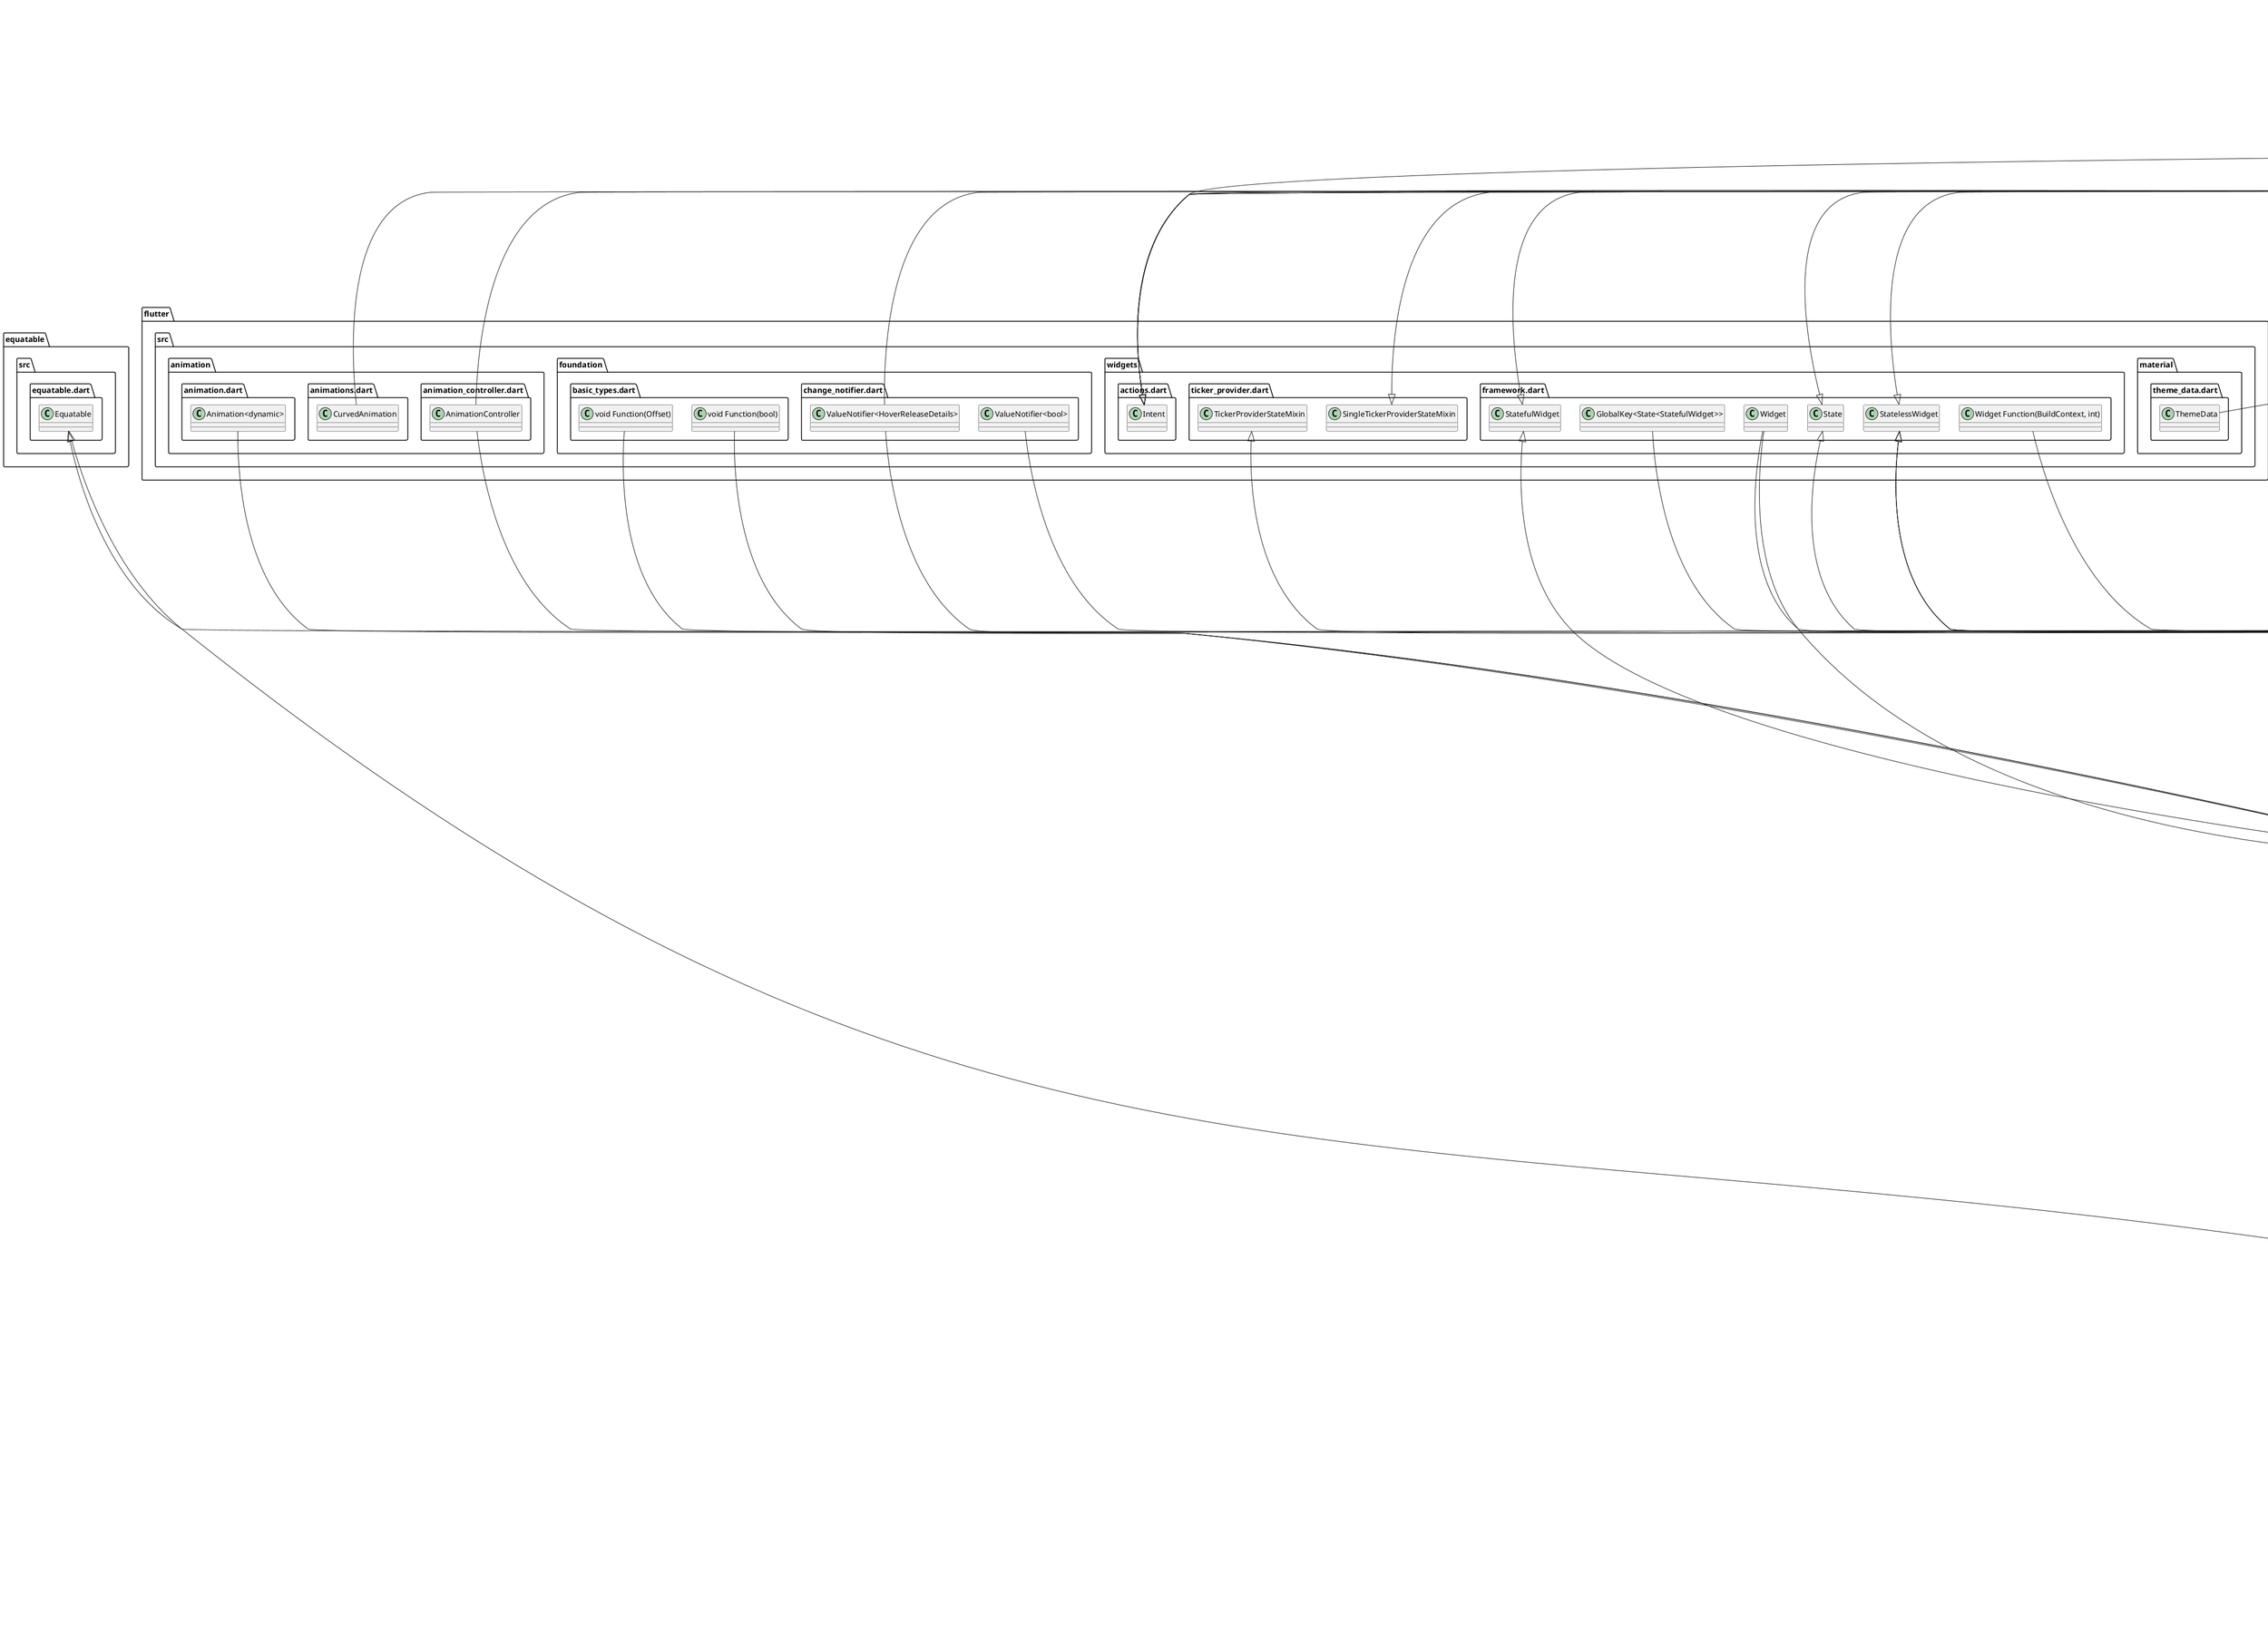@startuml
set namespaceSeparator ::

class "quards::main.dart::Quards" {
  +ThemeData data
  +Widget build()
}

"quards::main.dart::Quards" o-- "flutter::src::material::theme_data.dart::ThemeData"
"flutter::src::widgets::framework.dart::StatelessWidget" <|-- "quards::main.dart::Quards"

class "quards::main.dart::MainPage" {
  +_MainPageState createState()
}

"flutter::src::widgets::framework.dart::StatefulWidget" <|-- "quards::main.dart::MainPage"

class "quards::main.dart::HoverReleaseDetails" {
  +StandardCard card
  +Offset offset
  +Pile<SolitaireCard> acceptedPile
}

"quards::main.dart::HoverReleaseDetails" o-- "quards::models::deck.dart::StandardCard"
"quards::main.dart::HoverReleaseDetails" o-- "dart::ui::Offset"
"quards::main.dart::HoverReleaseDetails" o-- "quards::models::games::solitaire::pile.dart::Pile<SolitaireCard>"

class "quards::main.dart::_MainPageState" {
  +SolitaireGame game
  +SolitaireCardLocation? hoveredLocation
  +SolitaireCardLocation? draggedLocation
  +Map<StandardCard, SolitaireCardLocation?> releasedCardOrigin
  +ValueNotifier<HoverReleaseDetails?> releasedNotifier
  +Pile<SolitaireCard>? hoveredPile
  +Set<SolitaireCard> animatingCards
  +Map<Pile<dynamic>, GlobalKey<State<StatefulWidget>>> pileKeys
  +AnimationController winAnimationController
  +CurvedAnimation winFadeAnimation
  +CurvedAnimation winTextAnimation
  +double screenUnit
  +double gutterWidth
  +double cardWidth
  +Offset tableauCardOffset
  +Offset wasteCardOffset
  +void initState()
  +void onGameWinUpdate()
  +double calculateScreenUnit()
  +Widget build()
  -Widget _buildAppName()
  -Widget _buildShortcuts()
  -Widget _buildCard()
  -Widget _buildStockPile()
  -Widget _buildPile()
  -Widget _buildEmptyCard()
  -Widget _buildCardOutline()
  +void drawFromStockPile()
  -void _moveStockBack()
  +void startNewGame()
  +void undoPreviousMove()
  +void redoPreviousMove()
  +void animatePileMove()
  -Offset _getOffset()
  +void tryMoveToFoundation()
}

"quards::main.dart::_MainPageState" o-- "quards::models::games::solitaire::solitaire.dart::SolitaireGame"
"quards::main.dart::_MainPageState" o-- "quards::models::games::solitaire::solitaire.dart::SolitaireCardLocation"
"quards::main.dart::_MainPageState" o-- "flutter::src::foundation::change_notifier.dart::ValueNotifier<HoverReleaseDetails>"
"quards::main.dart::_MainPageState" o-- "quards::models::games::solitaire::pile.dart::Pile<SolitaireCard>"
"quards::main.dart::_MainPageState" o-- "flutter::src::animation::animation_controller.dart::AnimationController"
"quards::main.dart::_MainPageState" o-- "flutter::src::animation::animations.dart::CurvedAnimation"
"quards::main.dart::_MainPageState" o-- "dart::ui::Offset"
"flutter::src::widgets::framework.dart::State" <|-- "quards::main.dart::_MainPageState"
"flutter::src::widgets::ticker_provider.dart::SingleTickerProviderStateMixin" <|-- "quards::main.dart::_MainPageState"

abstract class "quards::models::deck.dart::Deck" {
  +List<Card> cards
  -int _size
  +int size
  +bool isEmpty
  +bool isNotEmpty
  +Card peek()
  +Iterable<Card> peekN()
  +Card cardAt()
  +Card take()
  +Iterable<Card> takeN()
  +void shuffle()
}

class "quards::models::deck.dart::StandardDeck" {
}

"quards::models::deck.dart::Deck" <|-- "quards::models::deck.dart::StandardDeck"

class "quards::models::deck.dart::StandardCard" {
  +Suit suit
  +int value
  +bool isRed
  +String valueString
  +List<Object?> props
  +String toString()
}

"quards::models::deck.dart::StandardCard" o-- "quards::models::deck.dart::Suit"
"equatable::src::equatable.dart::Equatable" <|-- "quards::models::deck.dart::StandardCard"

class "quards::models::deck.dart::Suit" {
  +int index
  {static} +List<Suit> values
  {static} +Suit clubs
  {static} +Suit diamonds
  {static} +Suit hearts
  {static} +Suit spades
}

"quards::models::deck.dart::Suit" o-- "quards::models::deck.dart::Suit"
"dart::core::Enum" <|-- "quards::models::deck.dart::Suit"

class "quards::models::games::solitaire::card.dart::SolitaireCard" {
  -StandardCard _card
  -bool _faceDown
  +StandardCard standardCard
  +Suit suit
  +int value
  +bool isRed
  +bool isFaceDown
  +String valueString
  +void flip()
  +bool canBePlacedBelow()
  +String toString()
}

"quards::models::games::solitaire::card.dart::SolitaireCard" o-- "quards::models::deck.dart::StandardCard"
"quards::models::games::solitaire::card.dart::SolitaireCard" o-- "quards::models::deck.dart::Suit"

abstract class "quards::models::games::solitaire::moves.dart::Move" {
  +void execute()
  +void undo()
}

abstract class "quards::models::games::solitaire::moves.dart::PileMove" {
  +SolitaireCardLocation origin
  +SolitaireCardLocation destination
  +Pile<SolitaireCard> targetPile
  +int oldtargetPileSize
  +SolitaireCard card
  +void execute()
  +void undo()
}

"quards::models::games::solitaire::moves.dart::PileMove" o-- "quards::models::games::solitaire::solitaire.dart::SolitaireCardLocation"
"quards::models::games::solitaire::moves.dart::PileMove" o-- "quards::models::games::solitaire::pile.dart::Pile<SolitaireCard>"
"quards::models::games::solitaire::moves.dart::PileMove" o-- "quards::models::games::solitaire::card.dart::SolitaireCard"
"quards::models::games::solitaire::moves.dart::Move" <|-- "quards::models::games::solitaire::moves.dart::PileMove"

class "quards::models::games::solitaire::moves.dart::TableauPileMove" {
  +SolitaireCard? flippedCard
  +void execute()
  +void undo()
}

"quards::models::games::solitaire::moves.dart::TableauPileMove" o-- "quards::models::games::solitaire::card.dart::SolitaireCard"
"quards::models::games::solitaire::moves.dart::PileMove" <|-- "quards::models::games::solitaire::moves.dart::TableauPileMove"

class "quards::models::games::solitaire::moves.dart::StockPileMove" {
  +SolitaireStock stock
  +void execute()
  +void undo()
  +void move()
  +String toString()
}

"quards::models::games::solitaire::moves.dart::StockPileMove" o-- "quards::models::games::solitaire::solitaire.dart::SolitaireStock"
"quards::models::games::solitaire::moves.dart::PileMove" <|-- "quards::models::games::solitaire::moves.dart::StockPileMove"

class "quards::models::games::solitaire::moves.dart::StockPileMoveBack" {
  +SolitaireStock stock
  +void execute()
  +void undo()
  +void move()
  +void moveBack()
  +String toString()
}

"quards::models::games::solitaire::moves.dart::StockPileMoveBack" o-- "quards::models::games::solitaire::solitaire.dart::SolitaireStock"
"quards::models::games::solitaire::moves.dart::PileMove" <|-- "quards::models::games::solitaire::moves.dart::StockPileMoveBack"

class "quards::models::games::solitaire::pile.dart::Pile" {
  -List<Card> _cards
  +Iterable<Card> cards
  +int size
  +Card? topCard
  +Card? bottomCard
  +bool isEmpty
  +bool isNotEmpty
  +Card cardAt()
  +int rowOf()
  +Pile<Card> removePileFrom()
  +Pile<Card> removeTopCard()
  +Pile<Card> peekTopCard()
  +Pile<Card> peekPileFrom()
  +void appendPile()
  +String toString()
}

class "quards::models::games::solitaire::solitaire.dart::SolitaireGame" {
  {static} -int _pileCount
  {static} -int _foundationCount
  +SolitaireStock stock
  +List<Pile<SolitaireCard>> tableauPiles
  +List<Pile<SolitaireCard>> drawablePiles
  +List<Pile<SolitaireCard>> allPiles
  +List<Pile<SolitaireCard>> foundations
  +List<Move> moves
  +List<Move> undoneMoves
  +ValueNotifier<bool> won
  +Move? previousMove
  +Move? previousUndoneMove
  +SolitaireCard cardAt()
  +StockPileMove drawFromStock()
  +StockPileMoveBack backToStock()
  +PileMove moveToPile()
  -void _win()
  +void makeAllPossibleFoundationMoves()
  +bool canAutoMove()
  +bool canMoveToPile()
  +bool isFoundationPile()
  +bool isWastePile()
  +bool isStockPile()
  +bool canDrag()
  +Move undo()
  +bool canUndo()
  +Move redo()
  +bool canRedo()
  -SolitaireCardLocation _getLocation()
  -Pile<SolitaireCard> _getFoundationFor()
  -void _moveToFoundation()
  +PileMove? tryMoveToFoundation()
  -bool _canMoveToFoundation()
  -bool _moveAutomaticallyToFoundation()
  -SolitaireCard? _getAutoMoveableCard()
}

"quards::models::games::solitaire::solitaire.dart::SolitaireGame" o-- "quards::models::games::solitaire::solitaire.dart::SolitaireStock"
"quards::models::games::solitaire::solitaire.dart::SolitaireGame" o-- "flutter::src::foundation::change_notifier.dart::ValueNotifier<bool>"
"quards::models::games::solitaire::solitaire.dart::SolitaireGame" o-- "quards::models::games::solitaire::moves.dart::Move"

class "quards::models::games::solitaire::solitaire.dart::SolitaireStock" {
  +Pile<SolitaireCard> stockPile
  +Pile<SolitaireCard> wastePile
  +String toString()
}

"quards::models::games::solitaire::solitaire.dart::SolitaireStock" o-- "quards::models::games::solitaire::pile.dart::Pile<SolitaireCard>"

class "quards::models::games::solitaire::solitaire.dart::SolitaireCardLocation" {
  +int row
  +Pile<SolitaireCard> pile
  +List<Object?> props
  +String toString()
}

"quards::models::games::solitaire::solitaire.dart::SolitaireCardLocation" o-- "quards::models::games::solitaire::pile.dart::Pile<SolitaireCard>"
"equatable::src::equatable.dart::Equatable" <|-- "quards::models::games::solitaire::solitaire.dart::SolitaireCardLocation"

class "quards::models::shortcuts::intents.dart::UndoIntent" {
}

"flutter::src::widgets::actions.dart::Intent" <|-- "quards::models::shortcuts::intents.dart::UndoIntent"

class "quards::models::shortcuts::intents.dart::RedoIntent" {
}

"flutter::src::widgets::actions.dart::Intent" <|-- "quards::models::shortcuts::intents.dart::RedoIntent"

class "quards::models::shortcuts::intents.dart::NewGameIntent" {
}

"flutter::src::widgets::actions.dart::Intent" <|-- "quards::models::shortcuts::intents.dart::NewGameIntent"

class "quards::models::shortcuts::intents.dart::MoveCardsToFoundationIntent" {
}

"flutter::src::widgets::actions.dart::Intent" <|-- "quards::models::shortcuts::intents.dart::MoveCardsToFoundationIntent"

class "quards::models::shortcuts::intents.dart::DrawFromStockIntent" {
}

"flutter::src::widgets::actions.dart::Intent" <|-- "quards::models::shortcuts::intents.dart::DrawFromStockIntent"

class "quards::widgets::draggable_card.dart::DraggableCard" {
  +Widget? child
  +double hoverElevation
  +double elevation
  +Widget Function(BuildContext, Widget?, double, bool, double) builder
  +void Function(bool)? onHover
  +void Function()? onDragStart
  +void Function()? onDragCancel
  +void Function(Offset)? onDragAccept
  +void Function()? onDragReturn
  +void Function()? onDoubleTap
  +T? data
  +bool? forceHovering
  +bool canDrag
  +bool canHover
  +ValueNotifier<HoverReleaseDetails?>? releasedNotifier
  +bool Function(HoverReleaseDetails?)? shouldUpdateOnRelease
  {static} +Widget defaultBuilder()
  +_DraggableCardState<Object> createState()
}

"quards::widgets::draggable_card.dart::DraggableCard" o-- "flutter::src::widgets::framework.dart::Widget"
"quards::widgets::draggable_card.dart::DraggableCard" o-- "quards::widgets::draggable_card.dart::Widget Function(BuildContext, Widget, double, bool, double)"
"quards::widgets::draggable_card.dart::DraggableCard" o-- "flutter::src::foundation::basic_types.dart::void Function(bool)"
"quards::widgets::draggable_card.dart::DraggableCard" o-- "dart::ui::void Function()"
"quards::widgets::draggable_card.dart::DraggableCard" o-- "flutter::src::foundation::basic_types.dart::void Function(Offset)"
"quards::widgets::draggable_card.dart::DraggableCard" o-- "flutter::src::foundation::change_notifier.dart::ValueNotifier<HoverReleaseDetails>"
"quards::widgets::draggable_card.dart::DraggableCard" o-- "null::bool Function(HoverReleaseDetails)"
"flutter::src::widgets::framework.dart::StatefulWidget" <|-- "quards::widgets::draggable_card.dart::DraggableCard"

class "quards::widgets::draggable_card.dart::_DraggableCardState" {
  +double maxRotationDegrees
  +double maxVelocity
  -GlobalKey<State<StatefulWidget>> _gestureDetectorKey
  +AnimationController hoverAnimationController
  +Animation<dynamic> hoverAnimation
  +AnimationController offsetAnimationController
  +Animation<dynamic> offsetAnimation
  +Offset draggableReleasedOffset
  +double hoveredScale
  +bool isDragging
  -bool _isHovering
  +bool hasUpdated
  +double maxRotation
  +double hoverPercentage
  +double elevation
  +double scale
  +bool isHovering
  +void releasedNotifierCallback()
  +void initState()
  +void dispose()
  +Widget build()
  +Future<void> springBackFrom()
}

"quards::widgets::draggable_card.dart::_DraggableCardState" o-- "flutter::src::widgets::framework.dart::GlobalKey<State<StatefulWidget>>"
"quards::widgets::draggable_card.dart::_DraggableCardState" o-- "flutter::src::animation::animation_controller.dart::AnimationController"
"quards::widgets::draggable_card.dart::_DraggableCardState" o-- "flutter::src::animation::animation.dart::Animation<dynamic>"
"quards::widgets::draggable_card.dart::_DraggableCardState" o-- "dart::ui::Offset"
"flutter::src::widgets::framework.dart::State" <|-- "quards::widgets::draggable_card.dart::_DraggableCardState"
"flutter::src::widgets::ticker_provider.dart::TickerProviderStateMixin" <|-- "quards::widgets::draggable_card.dart::_DraggableCardState"

class "quards::widgets::overlap_stack.dart::OverlapStack" {
  {static} -Offset _defaultOffset
  +Offset childrenOffset
  +Widget Function(BuildContext, int) itemBuilder
  +int itemCount
  +Widget build()
}

"quards::widgets::overlap_stack.dart::OverlapStack" o-- "dart::ui::Offset"
"quards::widgets::overlap_stack.dart::OverlapStack" o-- "flutter::src::widgets::framework.dart::Widget Function(BuildContext, int)"
"flutter::src::widgets::framework.dart::StatelessWidget" <|-- "quards::widgets::overlap_stack.dart::OverlapStack"

class "quards::widgets::overlap_stack.dart::OverlapStackItem" {
  +Widget child
  +int zIndex
  +Widget build()
}

"quards::widgets::overlap_stack.dart::OverlapStackItem" o-- "flutter::src::widgets::framework.dart::Widget"
"flutter::src::widgets::framework.dart::StatelessWidget" <|-- "quards::widgets::overlap_stack.dart::OverlapStackItem"

class "quards::widgets::poker_card.dart::PokerCard" {
  +double elevation
  +SolitaireCard? card
  +double width
  +bool isFaceDown
  +bool isTransparent
  +void Function()? onTap
  +Widget build()
  -Widget _buildCornerText()
  -Widget _buildCardFront()
  -Widget _buildCardBack()
}

"quards::widgets::poker_card.dart::PokerCard" o-- "quards::models::games::solitaire::card.dart::SolitaireCard"
"quards::widgets::poker_card.dart::PokerCard" o-- "dart::ui::void Function()"
"flutter::src::widgets::framework.dart::StatelessWidget" <|-- "quards::widgets::poker_card.dart::PokerCard"


@enduml